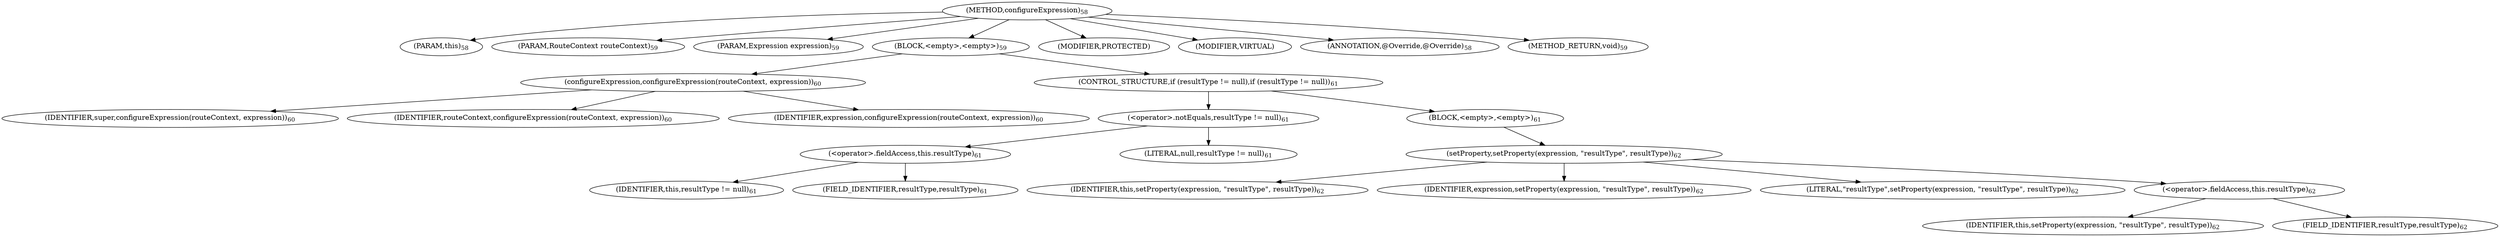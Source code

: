 digraph "configureExpression" {  
"66" [label = <(METHOD,configureExpression)<SUB>58</SUB>> ]
"8" [label = <(PARAM,this)<SUB>58</SUB>> ]
"67" [label = <(PARAM,RouteContext routeContext)<SUB>59</SUB>> ]
"68" [label = <(PARAM,Expression expression)<SUB>59</SUB>> ]
"69" [label = <(BLOCK,&lt;empty&gt;,&lt;empty&gt;)<SUB>59</SUB>> ]
"70" [label = <(configureExpression,configureExpression(routeContext, expression))<SUB>60</SUB>> ]
"71" [label = <(IDENTIFIER,super,configureExpression(routeContext, expression))<SUB>60</SUB>> ]
"72" [label = <(IDENTIFIER,routeContext,configureExpression(routeContext, expression))<SUB>60</SUB>> ]
"73" [label = <(IDENTIFIER,expression,configureExpression(routeContext, expression))<SUB>60</SUB>> ]
"74" [label = <(CONTROL_STRUCTURE,if (resultType != null),if (resultType != null))<SUB>61</SUB>> ]
"75" [label = <(&lt;operator&gt;.notEquals,resultType != null)<SUB>61</SUB>> ]
"76" [label = <(&lt;operator&gt;.fieldAccess,this.resultType)<SUB>61</SUB>> ]
"77" [label = <(IDENTIFIER,this,resultType != null)<SUB>61</SUB>> ]
"78" [label = <(FIELD_IDENTIFIER,resultType,resultType)<SUB>61</SUB>> ]
"79" [label = <(LITERAL,null,resultType != null)<SUB>61</SUB>> ]
"80" [label = <(BLOCK,&lt;empty&gt;,&lt;empty&gt;)<SUB>61</SUB>> ]
"81" [label = <(setProperty,setProperty(expression, &quot;resultType&quot;, resultType))<SUB>62</SUB>> ]
"7" [label = <(IDENTIFIER,this,setProperty(expression, &quot;resultType&quot;, resultType))<SUB>62</SUB>> ]
"82" [label = <(IDENTIFIER,expression,setProperty(expression, &quot;resultType&quot;, resultType))<SUB>62</SUB>> ]
"83" [label = <(LITERAL,&quot;resultType&quot;,setProperty(expression, &quot;resultType&quot;, resultType))<SUB>62</SUB>> ]
"84" [label = <(&lt;operator&gt;.fieldAccess,this.resultType)<SUB>62</SUB>> ]
"85" [label = <(IDENTIFIER,this,setProperty(expression, &quot;resultType&quot;, resultType))<SUB>62</SUB>> ]
"86" [label = <(FIELD_IDENTIFIER,resultType,resultType)<SUB>62</SUB>> ]
"87" [label = <(MODIFIER,PROTECTED)> ]
"88" [label = <(MODIFIER,VIRTUAL)> ]
"89" [label = <(ANNOTATION,@Override,@Override)<SUB>58</SUB>> ]
"90" [label = <(METHOD_RETURN,void)<SUB>59</SUB>> ]
  "66" -> "8" 
  "66" -> "67" 
  "66" -> "68" 
  "66" -> "69" 
  "66" -> "87" 
  "66" -> "88" 
  "66" -> "89" 
  "66" -> "90" 
  "69" -> "70" 
  "69" -> "74" 
  "70" -> "71" 
  "70" -> "72" 
  "70" -> "73" 
  "74" -> "75" 
  "74" -> "80" 
  "75" -> "76" 
  "75" -> "79" 
  "76" -> "77" 
  "76" -> "78" 
  "80" -> "81" 
  "81" -> "7" 
  "81" -> "82" 
  "81" -> "83" 
  "81" -> "84" 
  "84" -> "85" 
  "84" -> "86" 
}

